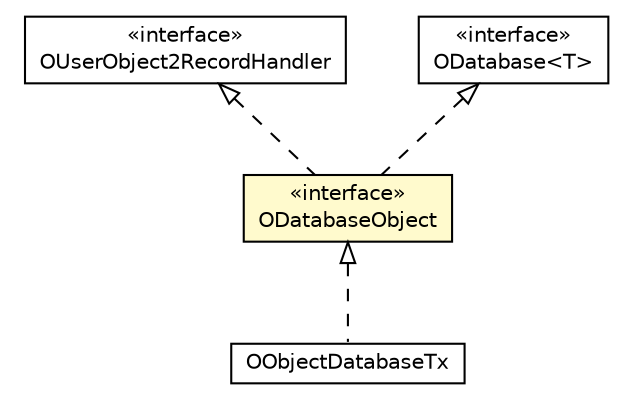 #!/usr/local/bin/dot
#
# Class diagram 
# Generated by UMLGraph version R5_6-24-gf6e263 (http://www.umlgraph.org/)
#

digraph G {
	edge [fontname="Helvetica",fontsize=10,labelfontname="Helvetica",labelfontsize=10];
	node [fontname="Helvetica",fontsize=10,shape=plaintext];
	nodesep=0.25;
	ranksep=0.5;
	// com.orientechnologies.orient.core.db.OUserObject2RecordHandler
	c2541291 [label=<<table title="com.orientechnologies.orient.core.db.OUserObject2RecordHandler" border="0" cellborder="1" cellspacing="0" cellpadding="2" port="p" href="../OUserObject2RecordHandler.html">
		<tr><td><table border="0" cellspacing="0" cellpadding="1">
<tr><td align="center" balign="center"> &#171;interface&#187; </td></tr>
<tr><td align="center" balign="center"> OUserObject2RecordHandler </td></tr>
		</table></td></tr>
		</table>>, URL="../OUserObject2RecordHandler.html", fontname="Helvetica", fontcolor="black", fontsize=10.0];
	// com.orientechnologies.orient.core.db.ODatabase<T>
	c2541330 [label=<<table title="com.orientechnologies.orient.core.db.ODatabase" border="0" cellborder="1" cellspacing="0" cellpadding="2" port="p" href="../ODatabase.html">
		<tr><td><table border="0" cellspacing="0" cellpadding="1">
<tr><td align="center" balign="center"> &#171;interface&#187; </td></tr>
<tr><td align="center" balign="center"> ODatabase&lt;T&gt; </td></tr>
		</table></td></tr>
		</table>>, URL="../ODatabase.html", fontname="Helvetica", fontcolor="black", fontsize=10.0];
	// com.orientechnologies.orient.core.db.object.ODatabaseObject
	c2543057 [label=<<table title="com.orientechnologies.orient.core.db.object.ODatabaseObject" border="0" cellborder="1" cellspacing="0" cellpadding="2" port="p" bgcolor="lemonChiffon" href="./ODatabaseObject.html">
		<tr><td><table border="0" cellspacing="0" cellpadding="1">
<tr><td align="center" balign="center"> &#171;interface&#187; </td></tr>
<tr><td align="center" balign="center"> ODatabaseObject </td></tr>
		</table></td></tr>
		</table>>, URL="./ODatabaseObject.html", fontname="Helvetica", fontcolor="black", fontsize=10.0];
	// com.orientechnologies.orient.object.db.OObjectDatabaseTx
	c2543070 [label=<<table title="com.orientechnologies.orient.object.db.OObjectDatabaseTx" border="0" cellborder="1" cellspacing="0" cellpadding="2" port="p" href="../../../object/db/OObjectDatabaseTx.html">
		<tr><td><table border="0" cellspacing="0" cellpadding="1">
<tr><td align="center" balign="center"> OObjectDatabaseTx </td></tr>
		</table></td></tr>
		</table>>, URL="../../../object/db/OObjectDatabaseTx.html", fontname="Helvetica", fontcolor="black", fontsize=10.0];
	//com.orientechnologies.orient.core.db.object.ODatabaseObject implements com.orientechnologies.orient.core.db.ODatabase<T>
	c2541330:p -> c2543057:p [dir=back,arrowtail=empty,style=dashed];
	//com.orientechnologies.orient.core.db.object.ODatabaseObject implements com.orientechnologies.orient.core.db.OUserObject2RecordHandler
	c2541291:p -> c2543057:p [dir=back,arrowtail=empty,style=dashed];
	//com.orientechnologies.orient.object.db.OObjectDatabaseTx implements com.orientechnologies.orient.core.db.object.ODatabaseObject
	c2543057:p -> c2543070:p [dir=back,arrowtail=empty,style=dashed];
}

